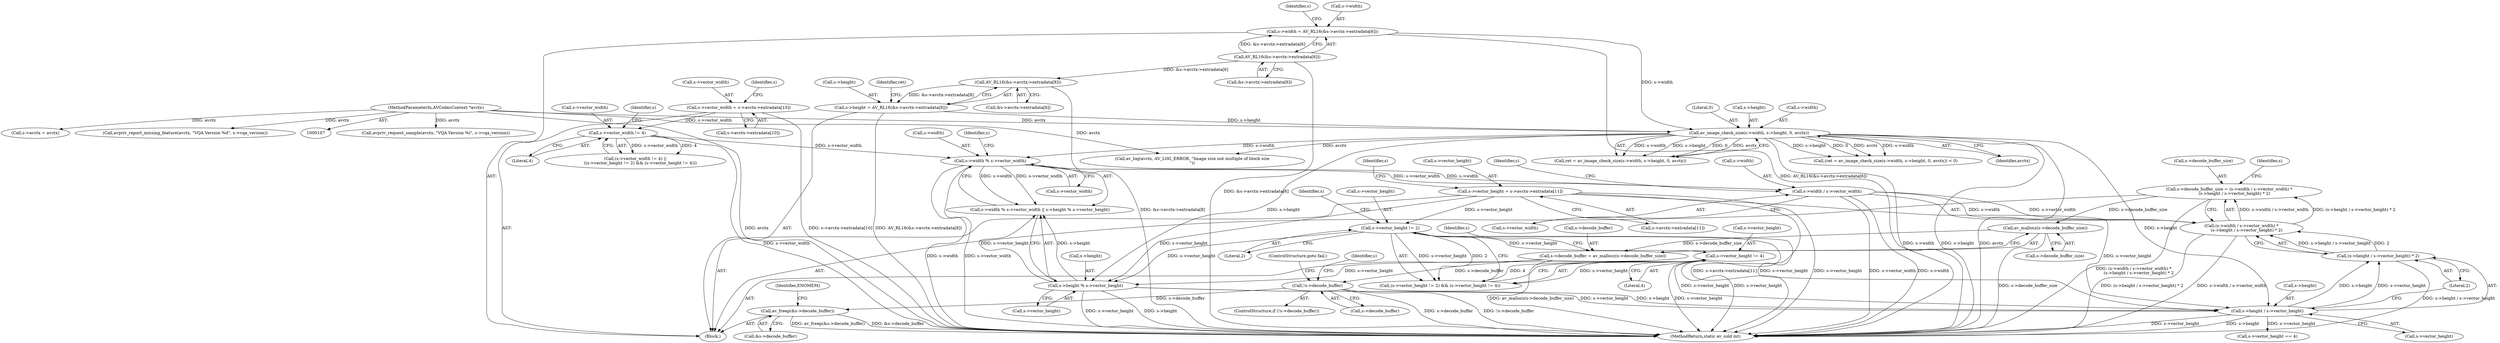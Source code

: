digraph "1_FFmpeg_02f909dc24b1f05cfbba75077c7707b905e63cd2@integer" {
"1000352" [label="(Call,s->decode_buffer_size = (s->width / s->vector_width) *\n        (s->height / s->vector_height) * 2)"];
"1000356" [label="(Call,(s->width / s->vector_width) *\n        (s->height / s->vector_height) * 2)"];
"1000357" [label="(Call,s->width / s->vector_width)"];
"1000298" [label="(Call,s->width % s->vector_width)"];
"1000216" [label="(Call,av_image_check_size(s->width, s->height, 0, avctx))"];
"1000186" [label="(Call,s->width = AV_RL16(&s->avctx->extradata[6]))"];
"1000190" [label="(Call,AV_RL16(&s->avctx->extradata[6]))"];
"1000199" [label="(Call,s->height = AV_RL16(&s->avctx->extradata[8]))"];
"1000203" [label="(Call,AV_RL16(&s->avctx->extradata[8]))"];
"1000108" [label="(MethodParameterIn,AVCodecContext *avctx)"];
"1000277" [label="(Call,s->vector_width != 4)"];
"1000238" [label="(Call,s->vector_width = s->avctx->extradata[10])"];
"1000364" [label="(Call,(s->height / s->vector_height) * 2)"];
"1000365" [label="(Call,s->height / s->vector_height)"];
"1000305" [label="(Call,s->height % s->vector_height)"];
"1000283" [label="(Call,s->vector_height != 2)"];
"1000249" [label="(Call,s->vector_height = s->avctx->extradata[11])"];
"1000288" [label="(Call,s->vector_height != 4)"];
"1000377" [label="(Call,av_mallocz(s->decode_buffer_size))"];
"1000373" [label="(Call,s->decode_buffer = av_mallocz(s->decode_buffer_size))"];
"1000382" [label="(Call,!s->decode_buffer)"];
"1000476" [label="(Call,av_freep(&s->decode_buffer))"];
"1000297" [label="(Call,s->width % s->vector_width || s->height % s->vector_height)"];
"1000375" [label="(Identifier,s)"];
"1000109" [label="(Block,)"];
"1000365" [label="(Call,s->height / s->vector_height)"];
"1000388" [label="(Call,s->vector_height == 4)"];
"1000214" [label="(Call,ret = av_image_check_size(s->width, s->height, 0, avctx))"];
"1000178" [label="(Call,avpriv_request_sample(avctx, \"VQA Version %i\", s->vqa_version))"];
"1000203" [label="(Call,AV_RL16(&s->avctx->extradata[8]))"];
"1000287" [label="(Literal,2)"];
"1000276" [label="(Call,(s->vector_width != 4) ||\n        ((s->vector_height != 2) && (s->vector_height != 4)))"];
"1000357" [label="(Call,s->width / s->vector_width)"];
"1000285" [label="(Identifier,s)"];
"1000289" [label="(Call,s->vector_height)"];
"1000373" [label="(Call,s->decode_buffer = av_mallocz(s->decode_buffer_size))"];
"1000223" [label="(Literal,0)"];
"1000216" [label="(Call,av_image_check_size(s->width, s->height, 0, avctx))"];
"1000374" [label="(Call,s->decode_buffer)"];
"1000386" [label="(ControlStructure,goto fail;)"];
"1000356" [label="(Call,(s->width / s->vector_width) *\n        (s->height / s->vector_height) * 2)"];
"1000309" [label="(Call,s->vector_height)"];
"1000204" [label="(Call,&s->avctx->extradata[8])"];
"1000249" [label="(Call,s->vector_height = s->avctx->extradata[11])"];
"1000108" [label="(MethodParameterIn,AVCodecContext *avctx)"];
"1000358" [label="(Call,s->width)"];
"1000384" [label="(Identifier,s)"];
"1000484" [label="(MethodReturn,static av_cold int)"];
"1000213" [label="(Call,(ret = av_image_check_size(s->width, s->height, 0, avctx)) < 0)"];
"1000186" [label="(Call,s->width = AV_RL16(&s->avctx->extradata[6]))"];
"1000282" [label="(Call,(s->vector_height != 2) && (s->vector_height != 4))"];
"1000382" [label="(Call,!s->decode_buffer)"];
"1000367" [label="(Identifier,s)"];
"1000199" [label="(Call,s->height = AV_RL16(&s->avctx->extradata[8]))"];
"1000290" [label="(Identifier,s)"];
"1000476" [label="(Call,av_freep(&s->decode_buffer))"];
"1000284" [label="(Call,s->vector_height)"];
"1000305" [label="(Call,s->height % s->vector_height)"];
"1000201" [label="(Identifier,s)"];
"1000281" [label="(Literal,4)"];
"1000253" [label="(Call,s->avctx->extradata[11])"];
"1000238" [label="(Call,s->vector_width = s->avctx->extradata[10])"];
"1000361" [label="(Call,s->vector_width)"];
"1000278" [label="(Call,s->vector_width)"];
"1000378" [label="(Call,s->decode_buffer_size)"];
"1000477" [label="(Call,&s->decode_buffer)"];
"1000352" [label="(Call,s->decode_buffer_size = (s->width / s->vector_width) *\n        (s->height / s->vector_height) * 2)"];
"1000299" [label="(Call,s->width)"];
"1000372" [label="(Literal,2)"];
"1000302" [label="(Call,s->vector_width)"];
"1000283" [label="(Call,s->vector_height != 2)"];
"1000220" [label="(Call,s->height)"];
"1000217" [label="(Call,s->width)"];
"1000187" [label="(Call,s->width)"];
"1000262" [label="(Identifier,s)"];
"1000250" [label="(Call,s->vector_height)"];
"1000383" [label="(Call,s->decode_buffer)"];
"1000377" [label="(Call,av_mallocz(s->decode_buffer_size))"];
"1000313" [label="(Call,av_log(avctx, AV_LOG_ERROR, \"Image size not multiple of block size\n\"))"];
"1000277" [label="(Call,s->vector_width != 4)"];
"1000215" [label="(Identifier,ret)"];
"1000366" [label="(Call,s->height)"];
"1000483" [label="(Identifier,ENOMEM)"];
"1000242" [label="(Call,s->avctx->extradata[10])"];
"1000292" [label="(Literal,4)"];
"1000353" [label="(Call,s->decode_buffer_size)"];
"1000239" [label="(Call,s->vector_width)"];
"1000251" [label="(Identifier,s)"];
"1000190" [label="(Call,AV_RL16(&s->avctx->extradata[6]))"];
"1000298" [label="(Call,s->width % s->vector_width)"];
"1000307" [label="(Identifier,s)"];
"1000306" [label="(Call,s->height)"];
"1000120" [label="(Call,s->avctx = avctx)"];
"1000169" [label="(Call,avpriv_report_missing_feature(avctx, \"VQA Version %d\", s->vqa_version))"];
"1000369" [label="(Call,s->vector_height)"];
"1000191" [label="(Call,&s->avctx->extradata[6])"];
"1000224" [label="(Identifier,avctx)"];
"1000200" [label="(Call,s->height)"];
"1000381" [label="(ControlStructure,if (!s->decode_buffer))"];
"1000288" [label="(Call,s->vector_height != 4)"];
"1000390" [label="(Identifier,s)"];
"1000364" [label="(Call,(s->height / s->vector_height) * 2)"];
"1000352" -> "1000109"  [label="AST: "];
"1000352" -> "1000356"  [label="CFG: "];
"1000353" -> "1000352"  [label="AST: "];
"1000356" -> "1000352"  [label="AST: "];
"1000375" -> "1000352"  [label="CFG: "];
"1000352" -> "1000484"  [label="DDG: (s->width / s->vector_width) *\n        (s->height / s->vector_height) * 2"];
"1000356" -> "1000352"  [label="DDG: s->width / s->vector_width"];
"1000356" -> "1000352"  [label="DDG: (s->height / s->vector_height) * 2"];
"1000352" -> "1000377"  [label="DDG: s->decode_buffer_size"];
"1000356" -> "1000364"  [label="CFG: "];
"1000357" -> "1000356"  [label="AST: "];
"1000364" -> "1000356"  [label="AST: "];
"1000356" -> "1000484"  [label="DDG: (s->height / s->vector_height) * 2"];
"1000356" -> "1000484"  [label="DDG: s->width / s->vector_width"];
"1000357" -> "1000356"  [label="DDG: s->width"];
"1000357" -> "1000356"  [label="DDG: s->vector_width"];
"1000364" -> "1000356"  [label="DDG: s->height / s->vector_height"];
"1000364" -> "1000356"  [label="DDG: 2"];
"1000357" -> "1000361"  [label="CFG: "];
"1000358" -> "1000357"  [label="AST: "];
"1000361" -> "1000357"  [label="AST: "];
"1000367" -> "1000357"  [label="CFG: "];
"1000357" -> "1000484"  [label="DDG: s->vector_width"];
"1000357" -> "1000484"  [label="DDG: s->width"];
"1000298" -> "1000357"  [label="DDG: s->width"];
"1000298" -> "1000357"  [label="DDG: s->vector_width"];
"1000298" -> "1000297"  [label="AST: "];
"1000298" -> "1000302"  [label="CFG: "];
"1000299" -> "1000298"  [label="AST: "];
"1000302" -> "1000298"  [label="AST: "];
"1000307" -> "1000298"  [label="CFG: "];
"1000297" -> "1000298"  [label="CFG: "];
"1000298" -> "1000484"  [label="DDG: s->width"];
"1000298" -> "1000484"  [label="DDG: s->vector_width"];
"1000298" -> "1000297"  [label="DDG: s->width"];
"1000298" -> "1000297"  [label="DDG: s->vector_width"];
"1000216" -> "1000298"  [label="DDG: s->width"];
"1000277" -> "1000298"  [label="DDG: s->vector_width"];
"1000216" -> "1000214"  [label="AST: "];
"1000216" -> "1000224"  [label="CFG: "];
"1000217" -> "1000216"  [label="AST: "];
"1000220" -> "1000216"  [label="AST: "];
"1000223" -> "1000216"  [label="AST: "];
"1000224" -> "1000216"  [label="AST: "];
"1000214" -> "1000216"  [label="CFG: "];
"1000216" -> "1000484"  [label="DDG: s->width"];
"1000216" -> "1000484"  [label="DDG: s->height"];
"1000216" -> "1000484"  [label="DDG: avctx"];
"1000216" -> "1000213"  [label="DDG: s->width"];
"1000216" -> "1000213"  [label="DDG: s->height"];
"1000216" -> "1000213"  [label="DDG: 0"];
"1000216" -> "1000213"  [label="DDG: avctx"];
"1000216" -> "1000214"  [label="DDG: s->width"];
"1000216" -> "1000214"  [label="DDG: s->height"];
"1000216" -> "1000214"  [label="DDG: 0"];
"1000216" -> "1000214"  [label="DDG: avctx"];
"1000186" -> "1000216"  [label="DDG: s->width"];
"1000199" -> "1000216"  [label="DDG: s->height"];
"1000108" -> "1000216"  [label="DDG: avctx"];
"1000216" -> "1000305"  [label="DDG: s->height"];
"1000216" -> "1000313"  [label="DDG: avctx"];
"1000216" -> "1000365"  [label="DDG: s->height"];
"1000186" -> "1000109"  [label="AST: "];
"1000186" -> "1000190"  [label="CFG: "];
"1000187" -> "1000186"  [label="AST: "];
"1000190" -> "1000186"  [label="AST: "];
"1000201" -> "1000186"  [label="CFG: "];
"1000186" -> "1000484"  [label="DDG: AV_RL16(&s->avctx->extradata[6])"];
"1000190" -> "1000186"  [label="DDG: &s->avctx->extradata[6]"];
"1000190" -> "1000191"  [label="CFG: "];
"1000191" -> "1000190"  [label="AST: "];
"1000190" -> "1000484"  [label="DDG: &s->avctx->extradata[6]"];
"1000190" -> "1000203"  [label="DDG: &s->avctx->extradata[6]"];
"1000199" -> "1000109"  [label="AST: "];
"1000199" -> "1000203"  [label="CFG: "];
"1000200" -> "1000199"  [label="AST: "];
"1000203" -> "1000199"  [label="AST: "];
"1000215" -> "1000199"  [label="CFG: "];
"1000199" -> "1000484"  [label="DDG: AV_RL16(&s->avctx->extradata[8])"];
"1000203" -> "1000199"  [label="DDG: &s->avctx->extradata[8]"];
"1000203" -> "1000204"  [label="CFG: "];
"1000204" -> "1000203"  [label="AST: "];
"1000203" -> "1000484"  [label="DDG: &s->avctx->extradata[8]"];
"1000108" -> "1000107"  [label="AST: "];
"1000108" -> "1000484"  [label="DDG: avctx"];
"1000108" -> "1000120"  [label="DDG: avctx"];
"1000108" -> "1000169"  [label="DDG: avctx"];
"1000108" -> "1000178"  [label="DDG: avctx"];
"1000108" -> "1000313"  [label="DDG: avctx"];
"1000277" -> "1000276"  [label="AST: "];
"1000277" -> "1000281"  [label="CFG: "];
"1000278" -> "1000277"  [label="AST: "];
"1000281" -> "1000277"  [label="AST: "];
"1000285" -> "1000277"  [label="CFG: "];
"1000276" -> "1000277"  [label="CFG: "];
"1000277" -> "1000484"  [label="DDG: s->vector_width"];
"1000277" -> "1000276"  [label="DDG: s->vector_width"];
"1000277" -> "1000276"  [label="DDG: 4"];
"1000238" -> "1000277"  [label="DDG: s->vector_width"];
"1000238" -> "1000109"  [label="AST: "];
"1000238" -> "1000242"  [label="CFG: "];
"1000239" -> "1000238"  [label="AST: "];
"1000242" -> "1000238"  [label="AST: "];
"1000251" -> "1000238"  [label="CFG: "];
"1000238" -> "1000484"  [label="DDG: s->avctx->extradata[10]"];
"1000364" -> "1000372"  [label="CFG: "];
"1000365" -> "1000364"  [label="AST: "];
"1000372" -> "1000364"  [label="AST: "];
"1000364" -> "1000484"  [label="DDG: s->height / s->vector_height"];
"1000365" -> "1000364"  [label="DDG: s->height"];
"1000365" -> "1000364"  [label="DDG: s->vector_height"];
"1000365" -> "1000369"  [label="CFG: "];
"1000366" -> "1000365"  [label="AST: "];
"1000369" -> "1000365"  [label="AST: "];
"1000372" -> "1000365"  [label="CFG: "];
"1000365" -> "1000484"  [label="DDG: s->vector_height"];
"1000365" -> "1000484"  [label="DDG: s->height"];
"1000305" -> "1000365"  [label="DDG: s->height"];
"1000305" -> "1000365"  [label="DDG: s->vector_height"];
"1000283" -> "1000365"  [label="DDG: s->vector_height"];
"1000288" -> "1000365"  [label="DDG: s->vector_height"];
"1000249" -> "1000365"  [label="DDG: s->vector_height"];
"1000365" -> "1000388"  [label="DDG: s->vector_height"];
"1000305" -> "1000297"  [label="AST: "];
"1000305" -> "1000309"  [label="CFG: "];
"1000306" -> "1000305"  [label="AST: "];
"1000309" -> "1000305"  [label="AST: "];
"1000297" -> "1000305"  [label="CFG: "];
"1000305" -> "1000484"  [label="DDG: s->vector_height"];
"1000305" -> "1000484"  [label="DDG: s->height"];
"1000305" -> "1000297"  [label="DDG: s->height"];
"1000305" -> "1000297"  [label="DDG: s->vector_height"];
"1000283" -> "1000305"  [label="DDG: s->vector_height"];
"1000288" -> "1000305"  [label="DDG: s->vector_height"];
"1000249" -> "1000305"  [label="DDG: s->vector_height"];
"1000283" -> "1000282"  [label="AST: "];
"1000283" -> "1000287"  [label="CFG: "];
"1000284" -> "1000283"  [label="AST: "];
"1000287" -> "1000283"  [label="AST: "];
"1000290" -> "1000283"  [label="CFG: "];
"1000282" -> "1000283"  [label="CFG: "];
"1000283" -> "1000484"  [label="DDG: s->vector_height"];
"1000283" -> "1000282"  [label="DDG: s->vector_height"];
"1000283" -> "1000282"  [label="DDG: 2"];
"1000249" -> "1000283"  [label="DDG: s->vector_height"];
"1000283" -> "1000288"  [label="DDG: s->vector_height"];
"1000249" -> "1000109"  [label="AST: "];
"1000249" -> "1000253"  [label="CFG: "];
"1000250" -> "1000249"  [label="AST: "];
"1000253" -> "1000249"  [label="AST: "];
"1000262" -> "1000249"  [label="CFG: "];
"1000249" -> "1000484"  [label="DDG: s->avctx->extradata[11]"];
"1000249" -> "1000484"  [label="DDG: s->vector_height"];
"1000288" -> "1000282"  [label="AST: "];
"1000288" -> "1000292"  [label="CFG: "];
"1000289" -> "1000288"  [label="AST: "];
"1000292" -> "1000288"  [label="AST: "];
"1000282" -> "1000288"  [label="CFG: "];
"1000288" -> "1000484"  [label="DDG: s->vector_height"];
"1000288" -> "1000282"  [label="DDG: s->vector_height"];
"1000288" -> "1000282"  [label="DDG: 4"];
"1000377" -> "1000373"  [label="AST: "];
"1000377" -> "1000378"  [label="CFG: "];
"1000378" -> "1000377"  [label="AST: "];
"1000373" -> "1000377"  [label="CFG: "];
"1000377" -> "1000484"  [label="DDG: s->decode_buffer_size"];
"1000377" -> "1000373"  [label="DDG: s->decode_buffer_size"];
"1000373" -> "1000109"  [label="AST: "];
"1000374" -> "1000373"  [label="AST: "];
"1000384" -> "1000373"  [label="CFG: "];
"1000373" -> "1000484"  [label="DDG: av_mallocz(s->decode_buffer_size)"];
"1000373" -> "1000382"  [label="DDG: s->decode_buffer"];
"1000382" -> "1000381"  [label="AST: "];
"1000382" -> "1000383"  [label="CFG: "];
"1000383" -> "1000382"  [label="AST: "];
"1000386" -> "1000382"  [label="CFG: "];
"1000390" -> "1000382"  [label="CFG: "];
"1000382" -> "1000484"  [label="DDG: s->decode_buffer"];
"1000382" -> "1000484"  [label="DDG: !s->decode_buffer"];
"1000382" -> "1000476"  [label="DDG: s->decode_buffer"];
"1000476" -> "1000109"  [label="AST: "];
"1000476" -> "1000477"  [label="CFG: "];
"1000477" -> "1000476"  [label="AST: "];
"1000483" -> "1000476"  [label="CFG: "];
"1000476" -> "1000484"  [label="DDG: av_freep(&s->decode_buffer)"];
"1000476" -> "1000484"  [label="DDG: &s->decode_buffer"];
}
